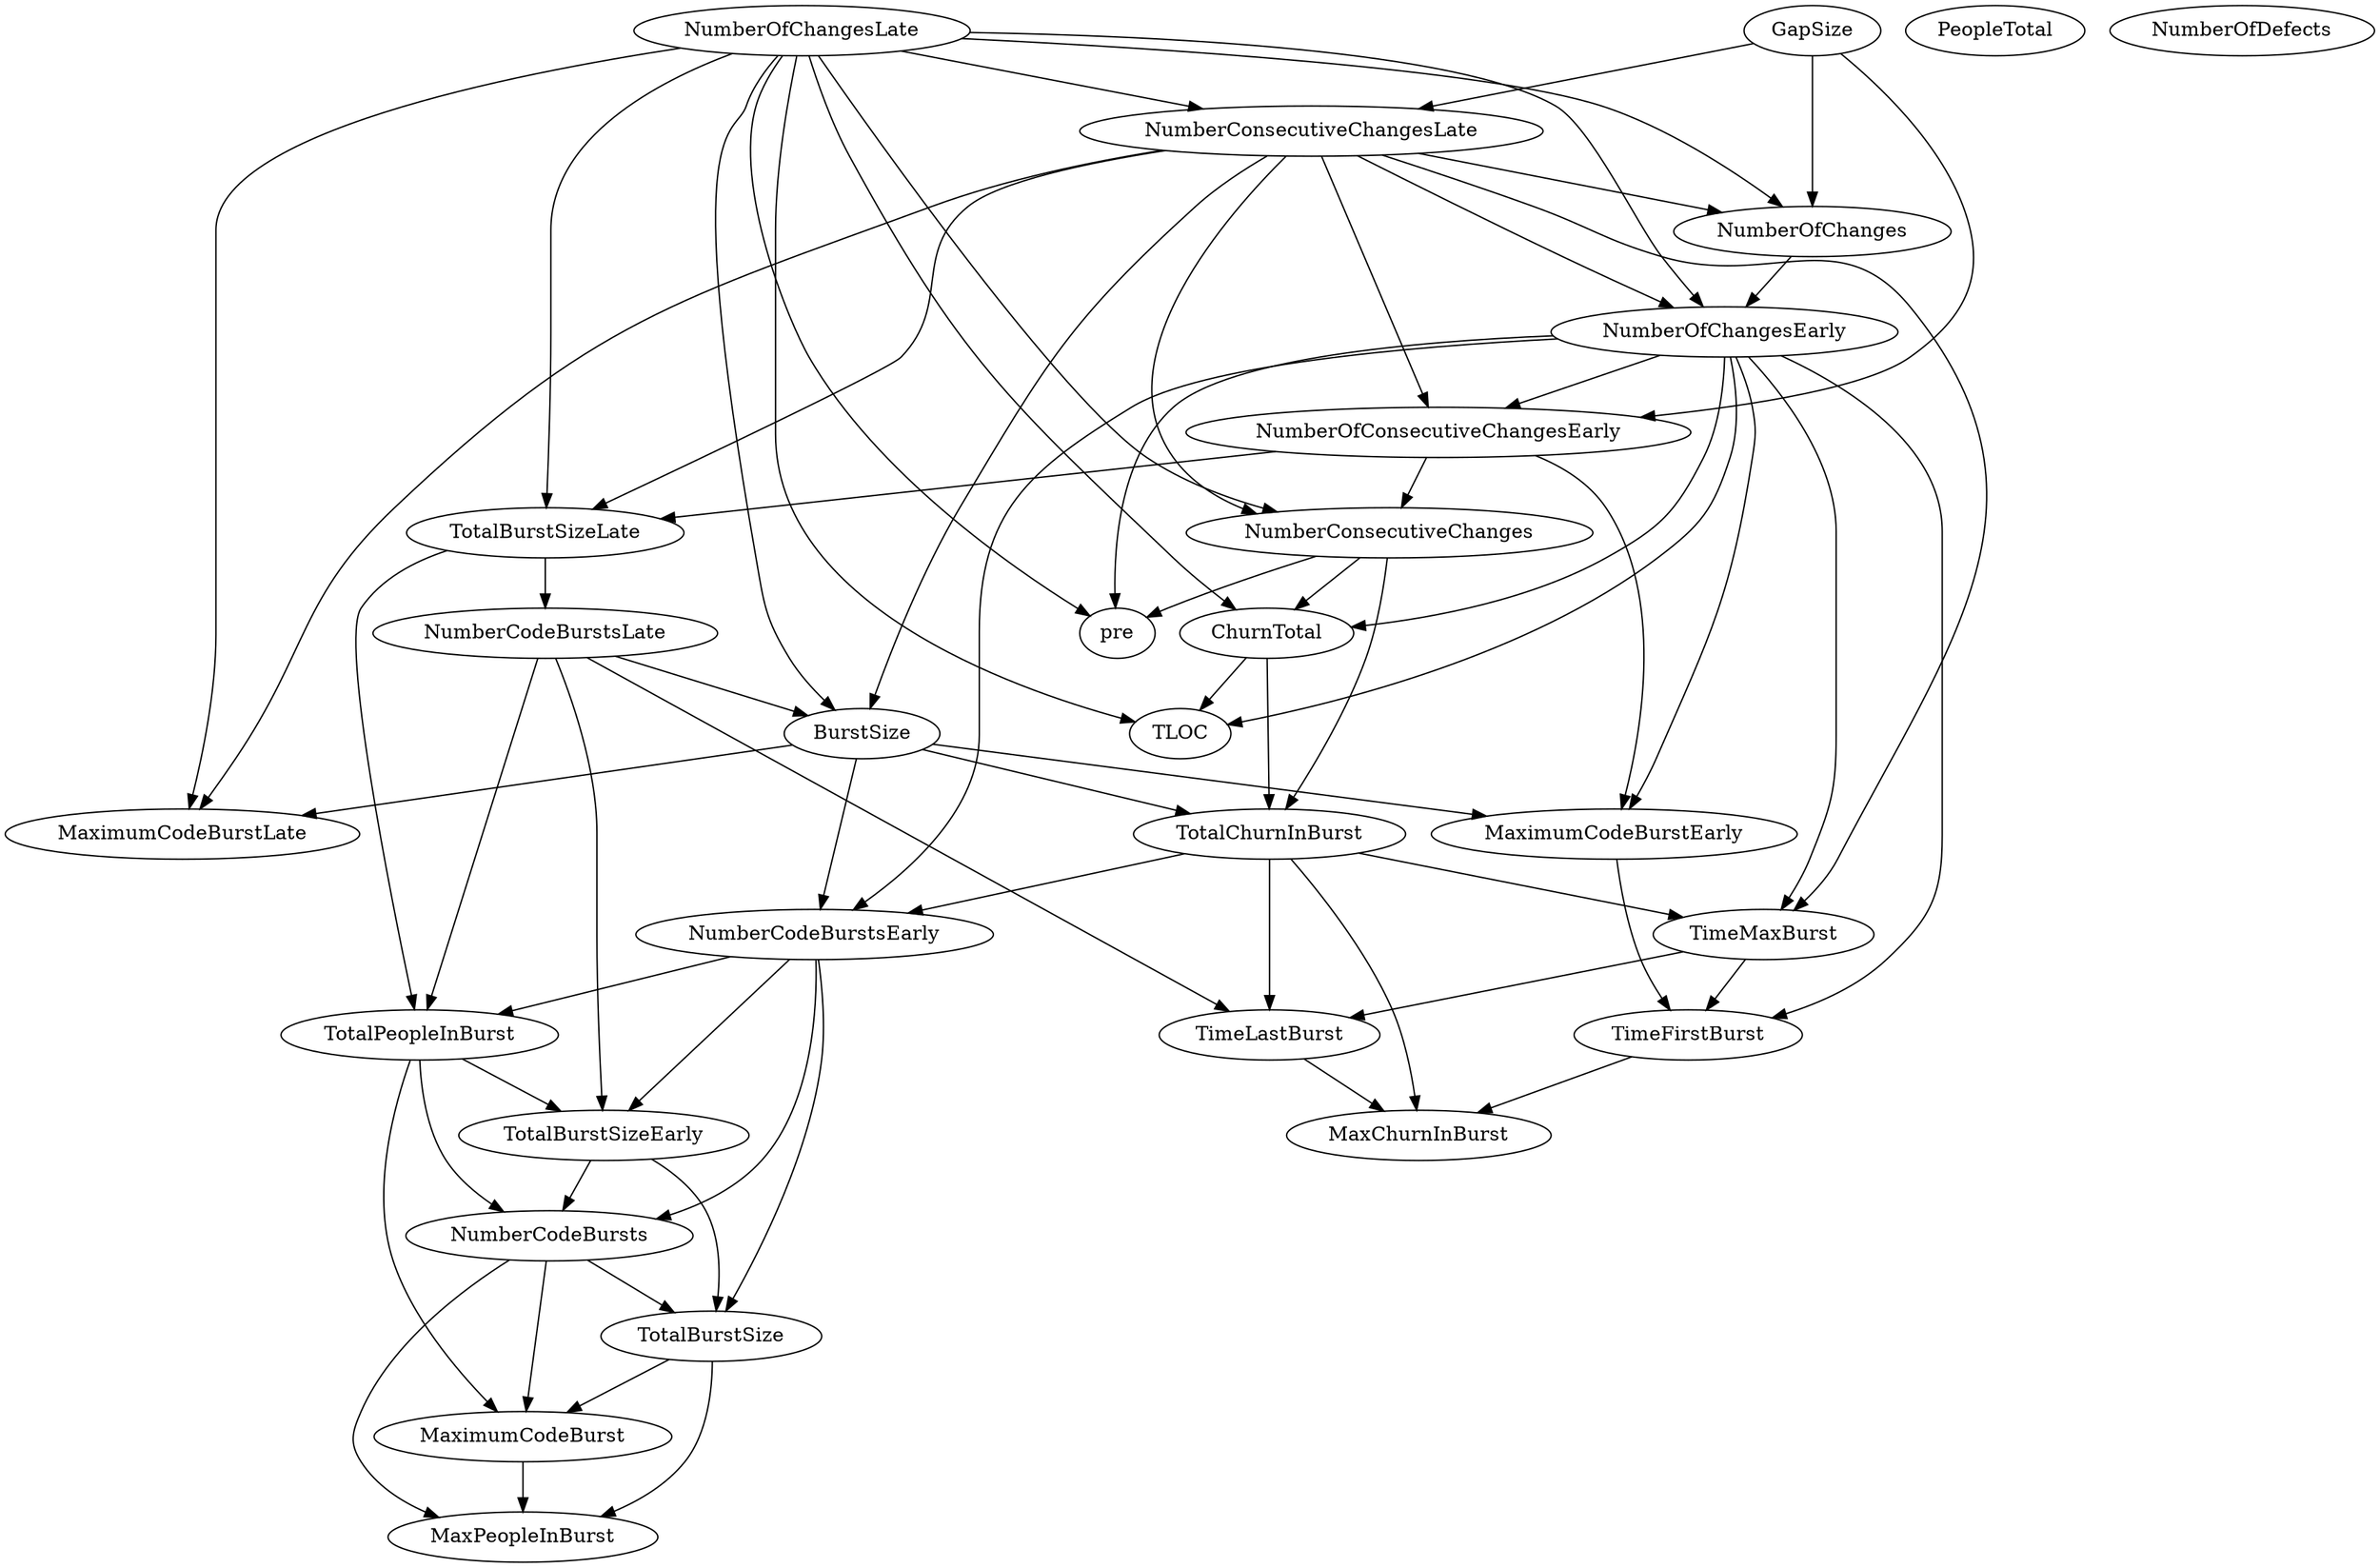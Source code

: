digraph {
   TotalPeopleInBurst;
   MaximumCodeBurstLate;
   NumberOfChanges;
   MaxPeopleInBurst;
   TotalBurstSizeLate;
   NumberCodeBurstsLate;
   NumberOfChangesLate;
   NumberOfChangesEarly;
   MaxChurnInBurst;
   MaximumCodeBurstEarly;
   NumberCodeBurstsEarly;
   TimeFirstBurst;
   TotalChurnInBurst;
   ChurnTotal;
   MaximumCodeBurst;
   NumberOfConsecutiveChangesEarly;
   NumberConsecutiveChangesLate;
   TotalBurstSizeEarly;
   TotalBurstSize;
   TimeMaxBurst;
   NumberConsecutiveChanges;
   TimeLastBurst;
   NumberCodeBursts;
   PeopleTotal;
   pre;
   NumberOfDefects;
   TLOC;
   GapSize;
   BurstSize;
   TotalPeopleInBurst -> MaximumCodeBurst;
   TotalPeopleInBurst -> TotalBurstSizeEarly;
   TotalPeopleInBurst -> NumberCodeBursts;
   NumberOfChanges -> NumberOfChangesEarly;
   TotalBurstSizeLate -> TotalPeopleInBurst;
   TotalBurstSizeLate -> NumberCodeBurstsLate;
   NumberCodeBurstsLate -> TotalPeopleInBurst;
   NumberCodeBurstsLate -> TotalBurstSizeEarly;
   NumberCodeBurstsLate -> TimeLastBurst;
   NumberCodeBurstsLate -> BurstSize;
   NumberOfChangesLate -> MaximumCodeBurstLate;
   NumberOfChangesLate -> NumberOfChanges;
   NumberOfChangesLate -> TotalBurstSizeLate;
   NumberOfChangesLate -> NumberOfChangesEarly;
   NumberOfChangesLate -> ChurnTotal;
   NumberOfChangesLate -> NumberConsecutiveChangesLate;
   NumberOfChangesLate -> NumberConsecutiveChanges;
   NumberOfChangesLate -> pre;
   NumberOfChangesLate -> TLOC;
   NumberOfChangesLate -> BurstSize;
   NumberOfChangesEarly -> MaximumCodeBurstEarly;
   NumberOfChangesEarly -> NumberCodeBurstsEarly;
   NumberOfChangesEarly -> TimeFirstBurst;
   NumberOfChangesEarly -> ChurnTotal;
   NumberOfChangesEarly -> NumberOfConsecutiveChangesEarly;
   NumberOfChangesEarly -> TimeMaxBurst;
   NumberOfChangesEarly -> pre;
   NumberOfChangesEarly -> TLOC;
   MaximumCodeBurstEarly -> TimeFirstBurst;
   NumberCodeBurstsEarly -> TotalPeopleInBurst;
   NumberCodeBurstsEarly -> TotalBurstSizeEarly;
   NumberCodeBurstsEarly -> TotalBurstSize;
   NumberCodeBurstsEarly -> NumberCodeBursts;
   TimeFirstBurst -> MaxChurnInBurst;
   TotalChurnInBurst -> MaxChurnInBurst;
   TotalChurnInBurst -> NumberCodeBurstsEarly;
   TotalChurnInBurst -> TimeMaxBurst;
   TotalChurnInBurst -> TimeLastBurst;
   ChurnTotal -> TotalChurnInBurst;
   ChurnTotal -> TLOC;
   MaximumCodeBurst -> MaxPeopleInBurst;
   NumberOfConsecutiveChangesEarly -> TotalBurstSizeLate;
   NumberOfConsecutiveChangesEarly -> MaximumCodeBurstEarly;
   NumberOfConsecutiveChangesEarly -> NumberConsecutiveChanges;
   NumberConsecutiveChangesLate -> MaximumCodeBurstLate;
   NumberConsecutiveChangesLate -> NumberOfChanges;
   NumberConsecutiveChangesLate -> TotalBurstSizeLate;
   NumberConsecutiveChangesLate -> NumberOfChangesEarly;
   NumberConsecutiveChangesLate -> NumberOfConsecutiveChangesEarly;
   NumberConsecutiveChangesLate -> TimeMaxBurst;
   NumberConsecutiveChangesLate -> NumberConsecutiveChanges;
   NumberConsecutiveChangesLate -> BurstSize;
   TotalBurstSizeEarly -> TotalBurstSize;
   TotalBurstSizeEarly -> NumberCodeBursts;
   TotalBurstSize -> MaxPeopleInBurst;
   TotalBurstSize -> MaximumCodeBurst;
   TimeMaxBurst -> TimeFirstBurst;
   TimeMaxBurst -> TimeLastBurst;
   NumberConsecutiveChanges -> TotalChurnInBurst;
   NumberConsecutiveChanges -> ChurnTotal;
   NumberConsecutiveChanges -> pre;
   TimeLastBurst -> MaxChurnInBurst;
   NumberCodeBursts -> MaxPeopleInBurst;
   NumberCodeBursts -> MaximumCodeBurst;
   NumberCodeBursts -> TotalBurstSize;
   GapSize -> NumberOfChanges;
   GapSize -> NumberOfConsecutiveChangesEarly;
   GapSize -> NumberConsecutiveChangesLate;
   BurstSize -> MaximumCodeBurstLate;
   BurstSize -> MaximumCodeBurstEarly;
   BurstSize -> NumberCodeBurstsEarly;
   BurstSize -> TotalChurnInBurst;
}
